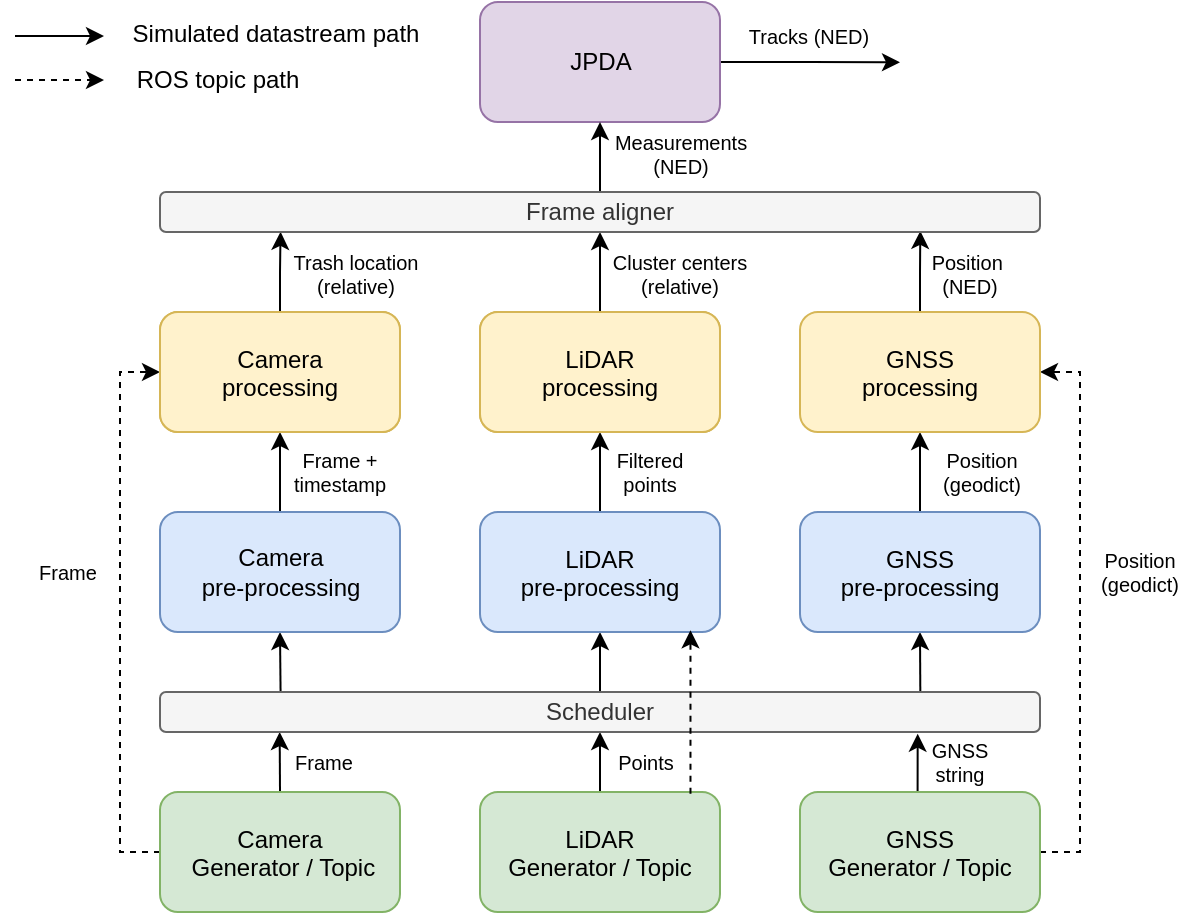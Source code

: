 <mxfile version="21.2.9" type="device">
  <diagram name="Page-1" id="7x5mFuv1EIT4P0MoVlMk">
    <mxGraphModel dx="1347" dy="770" grid="1" gridSize="10" guides="1" tooltips="1" connect="1" arrows="1" fold="1" page="1" pageScale="1" pageWidth="850" pageHeight="1100" math="0" shadow="0">
      <root>
        <mxCell id="0" />
        <mxCell id="1" parent="0" />
        <mxCell id="OizBejJ-ZaFwju5l1YRZ-16" style="edgeStyle=orthogonalEdgeStyle;rounded=0;orthogonalLoop=1;jettySize=auto;html=1;exitX=0.5;exitY=0;exitDx=0;exitDy=0;entryX=0.5;entryY=1;entryDx=0;entryDy=0;" edge="1" parent="1" source="OizBejJ-ZaFwju5l1YRZ-1" target="OizBejJ-ZaFwju5l1YRZ-7">
          <mxGeometry relative="1" as="geometry" />
        </mxCell>
        <mxCell id="OizBejJ-ZaFwju5l1YRZ-48" style="edgeStyle=orthogonalEdgeStyle;rounded=0;orthogonalLoop=1;jettySize=auto;html=1;exitX=0.5;exitY=1;exitDx=0;exitDy=0;entryX=0.137;entryY=-0.024;entryDx=0;entryDy=0;entryPerimeter=0;startArrow=classic;startFill=1;endArrow=none;endFill=0;" edge="1" parent="1" source="OizBejJ-ZaFwju5l1YRZ-1" target="OizBejJ-ZaFwju5l1YRZ-46">
          <mxGeometry relative="1" as="geometry" />
        </mxCell>
        <mxCell id="OizBejJ-ZaFwju5l1YRZ-1" value="Camera&lt;br&gt;pre-processing" style="rounded=1;html=1;fillColor=#dae8fc;strokeColor=#6c8ebf;fontStyle=0;" vertex="1" parent="1">
          <mxGeometry x="160" y="440" width="120" height="60" as="geometry" />
        </mxCell>
        <mxCell id="OizBejJ-ZaFwju5l1YRZ-15" style="edgeStyle=orthogonalEdgeStyle;rounded=0;orthogonalLoop=1;jettySize=auto;html=1;exitX=0.5;exitY=0;exitDx=0;exitDy=0;entryX=0.5;entryY=1;entryDx=0;entryDy=0;" edge="1" parent="1" source="OizBejJ-ZaFwju5l1YRZ-2" target="OizBejJ-ZaFwju5l1YRZ-8">
          <mxGeometry relative="1" as="geometry" />
        </mxCell>
        <mxCell id="OizBejJ-ZaFwju5l1YRZ-49" style="edgeStyle=orthogonalEdgeStyle;rounded=0;orthogonalLoop=1;jettySize=auto;html=1;exitX=0.5;exitY=1;exitDx=0;exitDy=0;entryX=0.5;entryY=0;entryDx=0;entryDy=0;startArrow=classic;startFill=1;endArrow=none;endFill=0;" edge="1" parent="1" source="OizBejJ-ZaFwju5l1YRZ-2" target="OizBejJ-ZaFwju5l1YRZ-46">
          <mxGeometry relative="1" as="geometry" />
        </mxCell>
        <mxCell id="OizBejJ-ZaFwju5l1YRZ-2" value="LiDAR&#xa;pre-processing" style="rounded=1;fillColor=#dae8fc;strokeColor=#6c8ebf;fontStyle=0;" vertex="1" parent="1">
          <mxGeometry x="320" y="440" width="120" height="60" as="geometry" />
        </mxCell>
        <mxCell id="OizBejJ-ZaFwju5l1YRZ-14" style="edgeStyle=orthogonalEdgeStyle;rounded=0;orthogonalLoop=1;jettySize=auto;html=1;exitX=0.5;exitY=0;exitDx=0;exitDy=0;entryX=0.5;entryY=1;entryDx=0;entryDy=0;" edge="1" parent="1" source="OizBejJ-ZaFwju5l1YRZ-3" target="OizBejJ-ZaFwju5l1YRZ-9">
          <mxGeometry relative="1" as="geometry" />
        </mxCell>
        <mxCell id="OizBejJ-ZaFwju5l1YRZ-53" style="edgeStyle=orthogonalEdgeStyle;rounded=0;orthogonalLoop=1;jettySize=auto;html=1;exitX=0.5;exitY=1;exitDx=0;exitDy=0;entryX=0.864;entryY=0.019;entryDx=0;entryDy=0;entryPerimeter=0;startArrow=classic;startFill=1;endArrow=none;endFill=0;" edge="1" parent="1" source="OizBejJ-ZaFwju5l1YRZ-3" target="OizBejJ-ZaFwju5l1YRZ-46">
          <mxGeometry relative="1" as="geometry" />
        </mxCell>
        <mxCell id="OizBejJ-ZaFwju5l1YRZ-3" value="GNSS&#xa;pre-processing" style="rounded=1;fillColor=#dae8fc;strokeColor=#6c8ebf;fontStyle=0;" vertex="1" parent="1">
          <mxGeometry x="480" y="440" width="120" height="60" as="geometry" />
        </mxCell>
        <mxCell id="OizBejJ-ZaFwju5l1YRZ-59" style="edgeStyle=orthogonalEdgeStyle;rounded=0;orthogonalLoop=1;jettySize=auto;html=1;exitX=0;exitY=0.5;exitDx=0;exitDy=0;entryX=0;entryY=0.5;entryDx=0;entryDy=0;dashed=1;" edge="1" parent="1" source="OizBejJ-ZaFwju5l1YRZ-4" target="OizBejJ-ZaFwju5l1YRZ-44">
          <mxGeometry relative="1" as="geometry" />
        </mxCell>
        <mxCell id="OizBejJ-ZaFwju5l1YRZ-61" style="edgeStyle=orthogonalEdgeStyle;rounded=0;orthogonalLoop=1;jettySize=auto;html=1;exitX=0.5;exitY=0;exitDx=0;exitDy=0;entryX=0.136;entryY=1;entryDx=0;entryDy=0;entryPerimeter=0;" edge="1" parent="1" source="OizBejJ-ZaFwju5l1YRZ-4" target="OizBejJ-ZaFwju5l1YRZ-46">
          <mxGeometry relative="1" as="geometry" />
        </mxCell>
        <mxCell id="OizBejJ-ZaFwju5l1YRZ-4" value="Camera&#xa; Generator / Topic" style="rounded=1;fillColor=#d5e8d4;strokeColor=#82b366;fontStyle=0;" vertex="1" parent="1">
          <mxGeometry x="160" y="580" width="120" height="60" as="geometry" />
        </mxCell>
        <mxCell id="OizBejJ-ZaFwju5l1YRZ-55" style="edgeStyle=orthogonalEdgeStyle;rounded=0;orthogonalLoop=1;jettySize=auto;html=1;exitX=0.5;exitY=0;exitDx=0;exitDy=0;entryX=0.5;entryY=1;entryDx=0;entryDy=0;" edge="1" parent="1" source="OizBejJ-ZaFwju5l1YRZ-5" target="OizBejJ-ZaFwju5l1YRZ-46">
          <mxGeometry relative="1" as="geometry" />
        </mxCell>
        <mxCell id="OizBejJ-ZaFwju5l1YRZ-5" value="LiDAR&#xa;Generator / Topic" style="rounded=1;fillColor=#d5e8d4;strokeColor=#82b366;fontStyle=0;" vertex="1" parent="1">
          <mxGeometry x="320" y="580" width="120" height="60" as="geometry" />
        </mxCell>
        <mxCell id="OizBejJ-ZaFwju5l1YRZ-25" style="edgeStyle=orthogonalEdgeStyle;rounded=0;orthogonalLoop=1;jettySize=auto;html=1;exitX=1;exitY=0.5;exitDx=0;exitDy=0;entryX=1;entryY=0.5;entryDx=0;entryDy=0;dashed=1;" edge="1" parent="1" source="OizBejJ-ZaFwju5l1YRZ-6" target="OizBejJ-ZaFwju5l1YRZ-9">
          <mxGeometry relative="1" as="geometry">
            <Array as="points">
              <mxPoint x="620" y="610" />
              <mxPoint x="620" y="370" />
            </Array>
          </mxGeometry>
        </mxCell>
        <mxCell id="OizBejJ-ZaFwju5l1YRZ-57" style="edgeStyle=orthogonalEdgeStyle;rounded=0;orthogonalLoop=1;jettySize=auto;html=1;exitX=0.5;exitY=0;exitDx=0;exitDy=0;entryX=0.861;entryY=1.042;entryDx=0;entryDy=0;entryPerimeter=0;" edge="1" parent="1" source="OizBejJ-ZaFwju5l1YRZ-6" target="OizBejJ-ZaFwju5l1YRZ-46">
          <mxGeometry relative="1" as="geometry" />
        </mxCell>
        <mxCell id="OizBejJ-ZaFwju5l1YRZ-6" value="GNSS&#xa;Generator / Topic" style="rounded=1;fillColor=#d5e8d4;strokeColor=#82b366;fontStyle=0;" vertex="1" parent="1">
          <mxGeometry x="480" y="580" width="120" height="60" as="geometry" />
        </mxCell>
        <mxCell id="OizBejJ-ZaFwju5l1YRZ-7" value="Camera&lt;br&gt;processing" style="rounded=1;html=1;fillColor=#fff2cc;strokeColor=#d6b656;fontStyle=0;" vertex="1" parent="1">
          <mxGeometry x="160" y="340" width="120" height="60" as="geometry" />
        </mxCell>
        <mxCell id="OizBejJ-ZaFwju5l1YRZ-8" value="LiDAR&lt;br&gt;processing" style="rounded=1;html=1;fillColor=#fff2cc;strokeColor=#d6b656;fontStyle=0;" vertex="1" parent="1">
          <mxGeometry x="320" y="340" width="120" height="60" as="geometry" />
        </mxCell>
        <mxCell id="OizBejJ-ZaFwju5l1YRZ-70" style="edgeStyle=orthogonalEdgeStyle;rounded=0;orthogonalLoop=1;jettySize=auto;html=1;exitX=0.5;exitY=0;exitDx=0;exitDy=0;entryX=0.864;entryY=0.974;entryDx=0;entryDy=0;entryPerimeter=0;" edge="1" parent="1" source="OizBejJ-ZaFwju5l1YRZ-9" target="OizBejJ-ZaFwju5l1YRZ-64">
          <mxGeometry relative="1" as="geometry" />
        </mxCell>
        <mxCell id="OizBejJ-ZaFwju5l1YRZ-9" value="GNSS&#xa;processing" style="rounded=1;fillColor=#fff2cc;strokeColor=#d6b656;fontStyle=0;" vertex="1" parent="1">
          <mxGeometry x="480" y="340" width="120" height="60" as="geometry" />
        </mxCell>
        <mxCell id="OizBejJ-ZaFwju5l1YRZ-74" style="edgeStyle=orthogonalEdgeStyle;rounded=0;orthogonalLoop=1;jettySize=auto;html=1;exitX=1;exitY=0.5;exitDx=0;exitDy=0;" edge="1" parent="1" source="OizBejJ-ZaFwju5l1YRZ-10">
          <mxGeometry relative="1" as="geometry">
            <mxPoint x="530" y="215.143" as="targetPoint" />
          </mxGeometry>
        </mxCell>
        <mxCell id="OizBejJ-ZaFwju5l1YRZ-10" value="JPDA" style="rounded=1;html=1;fillColor=#e1d5e7;strokeColor=#9673a6;fontStyle=0;" vertex="1" parent="1">
          <mxGeometry x="320" y="185" width="120" height="60" as="geometry" />
        </mxCell>
        <mxCell id="OizBejJ-ZaFwju5l1YRZ-20" value="" style="endArrow=classic;html=1;rounded=0;" edge="1" parent="1">
          <mxGeometry width="50" height="50" relative="1" as="geometry">
            <mxPoint x="87.5" y="202" as="sourcePoint" />
            <mxPoint x="132" y="202" as="targetPoint" />
          </mxGeometry>
        </mxCell>
        <mxCell id="OizBejJ-ZaFwju5l1YRZ-21" value="Simulated datastream path" style="text;align=center;verticalAlign=middle;resizable=0;points=[];autosize=1;strokeColor=none;fillColor=none;" vertex="1" parent="1">
          <mxGeometry x="133" y="185" width="170" height="30" as="geometry" />
        </mxCell>
        <mxCell id="OizBejJ-ZaFwju5l1YRZ-22" value="ROS topic path" style="text;align=center;verticalAlign=middle;resizable=0;points=[];autosize=1;strokeColor=none;fillColor=none;" vertex="1" parent="1">
          <mxGeometry x="139" y="208" width="100" height="30" as="geometry" />
        </mxCell>
        <mxCell id="OizBejJ-ZaFwju5l1YRZ-28" value="" style="endArrow=classic;html=1;rounded=0;dashed=1;" edge="1" parent="1">
          <mxGeometry width="50" height="50" relative="1" as="geometry">
            <mxPoint x="87.5" y="224" as="sourcePoint" />
            <mxPoint x="132" y="224" as="targetPoint" />
          </mxGeometry>
        </mxCell>
        <mxCell id="OizBejJ-ZaFwju5l1YRZ-29" value="Frame" style="text;align=center;verticalAlign=middle;resizable=0;points=[];autosize=1;strokeColor=none;fillColor=none;fontSize=10;" vertex="1" parent="1">
          <mxGeometry x="217" y="550" width="50" height="30" as="geometry" />
        </mxCell>
        <mxCell id="OizBejJ-ZaFwju5l1YRZ-30" value="Points" style="text;align=center;verticalAlign=middle;resizable=0;points=[];autosize=1;strokeColor=none;fillColor=none;fontSize=10;" vertex="1" parent="1">
          <mxGeometry x="378" y="550" width="50" height="30" as="geometry" />
        </mxCell>
        <mxCell id="OizBejJ-ZaFwju5l1YRZ-31" value="GNSS&#xa;string" style="text;align=center;verticalAlign=middle;resizable=0;points=[];autosize=1;strokeColor=none;fillColor=none;fontSize=10;" vertex="1" parent="1">
          <mxGeometry x="535" y="545" width="50" height="40" as="geometry" />
        </mxCell>
        <mxCell id="OizBejJ-ZaFwju5l1YRZ-32" value="Trash location &#xa;(relative)" style="text;align=center;verticalAlign=middle;resizable=0;points=[];autosize=1;strokeColor=none;fillColor=none;fontSize=10;" vertex="1" parent="1">
          <mxGeometry x="213" y="301" width="90" height="40" as="geometry" />
        </mxCell>
        <mxCell id="OizBejJ-ZaFwju5l1YRZ-33" value="Position&#xa;(geodict)" style="text;align=center;verticalAlign=middle;resizable=0;points=[];autosize=1;strokeColor=none;fillColor=none;fontSize=10;" vertex="1" parent="1">
          <mxGeometry x="620" y="450" width="60" height="40" as="geometry" />
        </mxCell>
        <mxCell id="OizBejJ-ZaFwju5l1YRZ-34" value="Position&#xa;(geodict)" style="text;align=center;verticalAlign=middle;resizable=0;points=[];autosize=1;strokeColor=none;fillColor=none;fontSize=10;" vertex="1" parent="1">
          <mxGeometry x="541" y="400" width="60" height="40" as="geometry" />
        </mxCell>
        <mxCell id="OizBejJ-ZaFwju5l1YRZ-35" value="Filtered&#xa;points" style="text;align=center;verticalAlign=middle;resizable=0;points=[];autosize=1;strokeColor=none;fillColor=none;fontSize=10;" vertex="1" parent="1">
          <mxGeometry x="375" y="400" width="60" height="40" as="geometry" />
        </mxCell>
        <mxCell id="OizBejJ-ZaFwju5l1YRZ-36" value="Frame + &#xa;timestamp" style="text;align=center;verticalAlign=middle;resizable=0;points=[];autosize=1;strokeColor=none;fillColor=none;fontSize=10;" vertex="1" parent="1">
          <mxGeometry x="215" y="400" width="70" height="40" as="geometry" />
        </mxCell>
        <mxCell id="OizBejJ-ZaFwju5l1YRZ-38" value="Cluster centers&#xa;(relative)" style="text;align=center;verticalAlign=middle;resizable=0;points=[];autosize=1;strokeColor=none;fillColor=none;fontSize=10;" vertex="1" parent="1">
          <mxGeometry x="375" y="301" width="90" height="40" as="geometry" />
        </mxCell>
        <mxCell id="OizBejJ-ZaFwju5l1YRZ-39" value="Position &#xa;(NED)" style="text;align=center;verticalAlign=middle;resizable=0;points=[];autosize=1;strokeColor=none;fillColor=none;fontSize=10;" vertex="1" parent="1">
          <mxGeometry x="535" y="301" width="60" height="40" as="geometry" />
        </mxCell>
        <mxCell id="OizBejJ-ZaFwju5l1YRZ-67" style="edgeStyle=orthogonalEdgeStyle;rounded=0;orthogonalLoop=1;jettySize=auto;html=1;exitX=0.5;exitY=0;exitDx=0;exitDy=0;entryX=0.5;entryY=1;entryDx=0;entryDy=0;" edge="1" parent="1" source="OizBejJ-ZaFwju5l1YRZ-42" target="OizBejJ-ZaFwju5l1YRZ-64">
          <mxGeometry relative="1" as="geometry" />
        </mxCell>
        <mxCell id="OizBejJ-ZaFwju5l1YRZ-42" value="LiDAR&#xa;processing" style="rounded=1;fillColor=#fff2cc;strokeColor=#d6b656;fontStyle=0;" vertex="1" parent="1">
          <mxGeometry x="320" y="340" width="120" height="60" as="geometry" />
        </mxCell>
        <mxCell id="OizBejJ-ZaFwju5l1YRZ-66" style="edgeStyle=orthogonalEdgeStyle;rounded=0;orthogonalLoop=1;jettySize=auto;html=1;exitX=0.5;exitY=0;exitDx=0;exitDy=0;entryX=0.137;entryY=0.995;entryDx=0;entryDy=0;entryPerimeter=0;" edge="1" parent="1" source="OizBejJ-ZaFwju5l1YRZ-44" target="OizBejJ-ZaFwju5l1YRZ-64">
          <mxGeometry relative="1" as="geometry" />
        </mxCell>
        <mxCell id="OizBejJ-ZaFwju5l1YRZ-44" value="Camera&#xa;processing" style="rounded=1;fillColor=#fff2cc;strokeColor=#d6b656;fontStyle=0;" vertex="1" parent="1">
          <mxGeometry x="160" y="340" width="120" height="60" as="geometry" />
        </mxCell>
        <mxCell id="OizBejJ-ZaFwju5l1YRZ-46" value="Scheduler" style="rounded=1;whiteSpace=wrap;html=1;fillColor=#f5f5f5;fontColor=#333333;strokeColor=#666666;" vertex="1" parent="1">
          <mxGeometry x="160" y="530" width="440" height="20" as="geometry" />
        </mxCell>
        <mxCell id="OizBejJ-ZaFwju5l1YRZ-62" style="edgeStyle=orthogonalEdgeStyle;rounded=0;orthogonalLoop=1;jettySize=auto;html=1;exitX=0.877;exitY=0.015;exitDx=0;exitDy=0;entryX=0.877;entryY=0.986;entryDx=0;entryDy=0;dashed=1;entryPerimeter=0;exitPerimeter=0;" edge="1" parent="1" source="OizBejJ-ZaFwju5l1YRZ-5" target="OizBejJ-ZaFwju5l1YRZ-2">
          <mxGeometry relative="1" as="geometry" />
        </mxCell>
        <mxCell id="OizBejJ-ZaFwju5l1YRZ-71" style="edgeStyle=orthogonalEdgeStyle;rounded=0;orthogonalLoop=1;jettySize=auto;html=1;exitX=0.5;exitY=0;exitDx=0;exitDy=0;entryX=0.5;entryY=1;entryDx=0;entryDy=0;" edge="1" parent="1" source="OizBejJ-ZaFwju5l1YRZ-64" target="OizBejJ-ZaFwju5l1YRZ-10">
          <mxGeometry relative="1" as="geometry" />
        </mxCell>
        <mxCell id="OizBejJ-ZaFwju5l1YRZ-64" value="Frame aligner" style="rounded=1;whiteSpace=wrap;html=1;fillColor=#f5f5f5;fontColor=#333333;strokeColor=#666666;" vertex="1" parent="1">
          <mxGeometry x="160" y="280" width="440" height="20" as="geometry" />
        </mxCell>
        <mxCell id="OizBejJ-ZaFwju5l1YRZ-73" value="Measurements &lt;br&gt;(NED)" style="text;html=1;align=center;verticalAlign=middle;resizable=0;points=[];autosize=1;strokeColor=none;fillColor=none;fontSize=10;" vertex="1" parent="1">
          <mxGeometry x="375" y="241" width="90" height="40" as="geometry" />
        </mxCell>
        <mxCell id="OizBejJ-ZaFwju5l1YRZ-75" value="&lt;font style=&quot;font-size: 10px;&quot;&gt;Tracks (NED)&lt;/font&gt;" style="text;html=1;align=center;verticalAlign=middle;resizable=0;points=[];autosize=1;strokeColor=none;fillColor=none;" vertex="1" parent="1">
          <mxGeometry x="444" y="187" width="80" height="30" as="geometry" />
        </mxCell>
        <mxCell id="OizBejJ-ZaFwju5l1YRZ-77" value="Frame" style="text;align=center;verticalAlign=middle;resizable=0;points=[];autosize=1;strokeColor=none;fillColor=none;fontSize=10;" vertex="1" parent="1">
          <mxGeometry x="89" y="455" width="50" height="30" as="geometry" />
        </mxCell>
      </root>
    </mxGraphModel>
  </diagram>
</mxfile>
